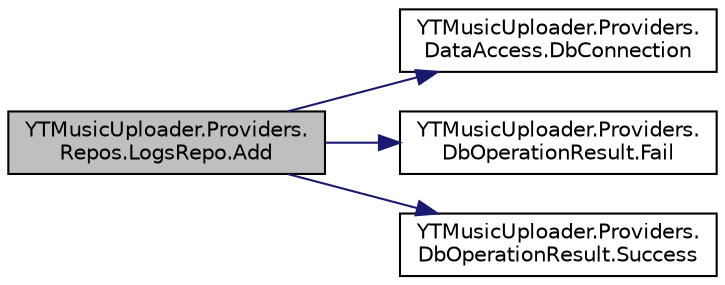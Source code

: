 digraph "YTMusicUploader.Providers.Repos.LogsRepo.Add"
{
 // LATEX_PDF_SIZE
  edge [fontname="Helvetica",fontsize="10",labelfontname="Helvetica",labelfontsize="10"];
  node [fontname="Helvetica",fontsize="10",shape=record];
  rankdir="LR";
  Node1 [label="YTMusicUploader.Providers.\lRepos.LogsRepo.Add",height=0.2,width=0.4,color="black", fillcolor="grey75", style="filled", fontcolor="black",tooltip="Adds the log to the databse"];
  Node1 -> Node2 [color="midnightblue",fontsize="10",style="solid",fontname="Helvetica"];
  Node2 [label="YTMusicUploader.Providers.\lDataAccess.DbConnection",height=0.2,width=0.4,color="black", fillcolor="white", style="filled",URL="$d7/d1f/class_y_t_music_uploader_1_1_providers_1_1_data_access.html#ac9ee0f646d725d0ccebc213c38d4b996",tooltip="Create an SQLite connection to the database file in the users AppData path"];
  Node1 -> Node3 [color="midnightblue",fontsize="10",style="solid",fontname="Helvetica"];
  Node3 [label="YTMusicUploader.Providers.\lDbOperationResult.Fail",height=0.2,width=0.4,color="black", fillcolor="white", style="filled",URL="$d0/d1c/class_y_t_music_uploader_1_1_providers_1_1_db_operation_result.html#a294611423979cc1924b6436a62a5333f",tooltip="Database process execution and query result object for 'failure'. Contains the error reason and the t..."];
  Node1 -> Node4 [color="midnightblue",fontsize="10",style="solid",fontname="Helvetica"];
  Node4 [label="YTMusicUploader.Providers.\lDbOperationResult.Success",height=0.2,width=0.4,color="black", fillcolor="white", style="filled",URL="$d0/d1c/class_y_t_music_uploader_1_1_providers_1_1_db_operation_result.html#a7d211fda363a2bc57c5bc92991d4b39d",tooltip="Database process execution and query result object for 'success'. Contains the time taken to perform ..."];
}
